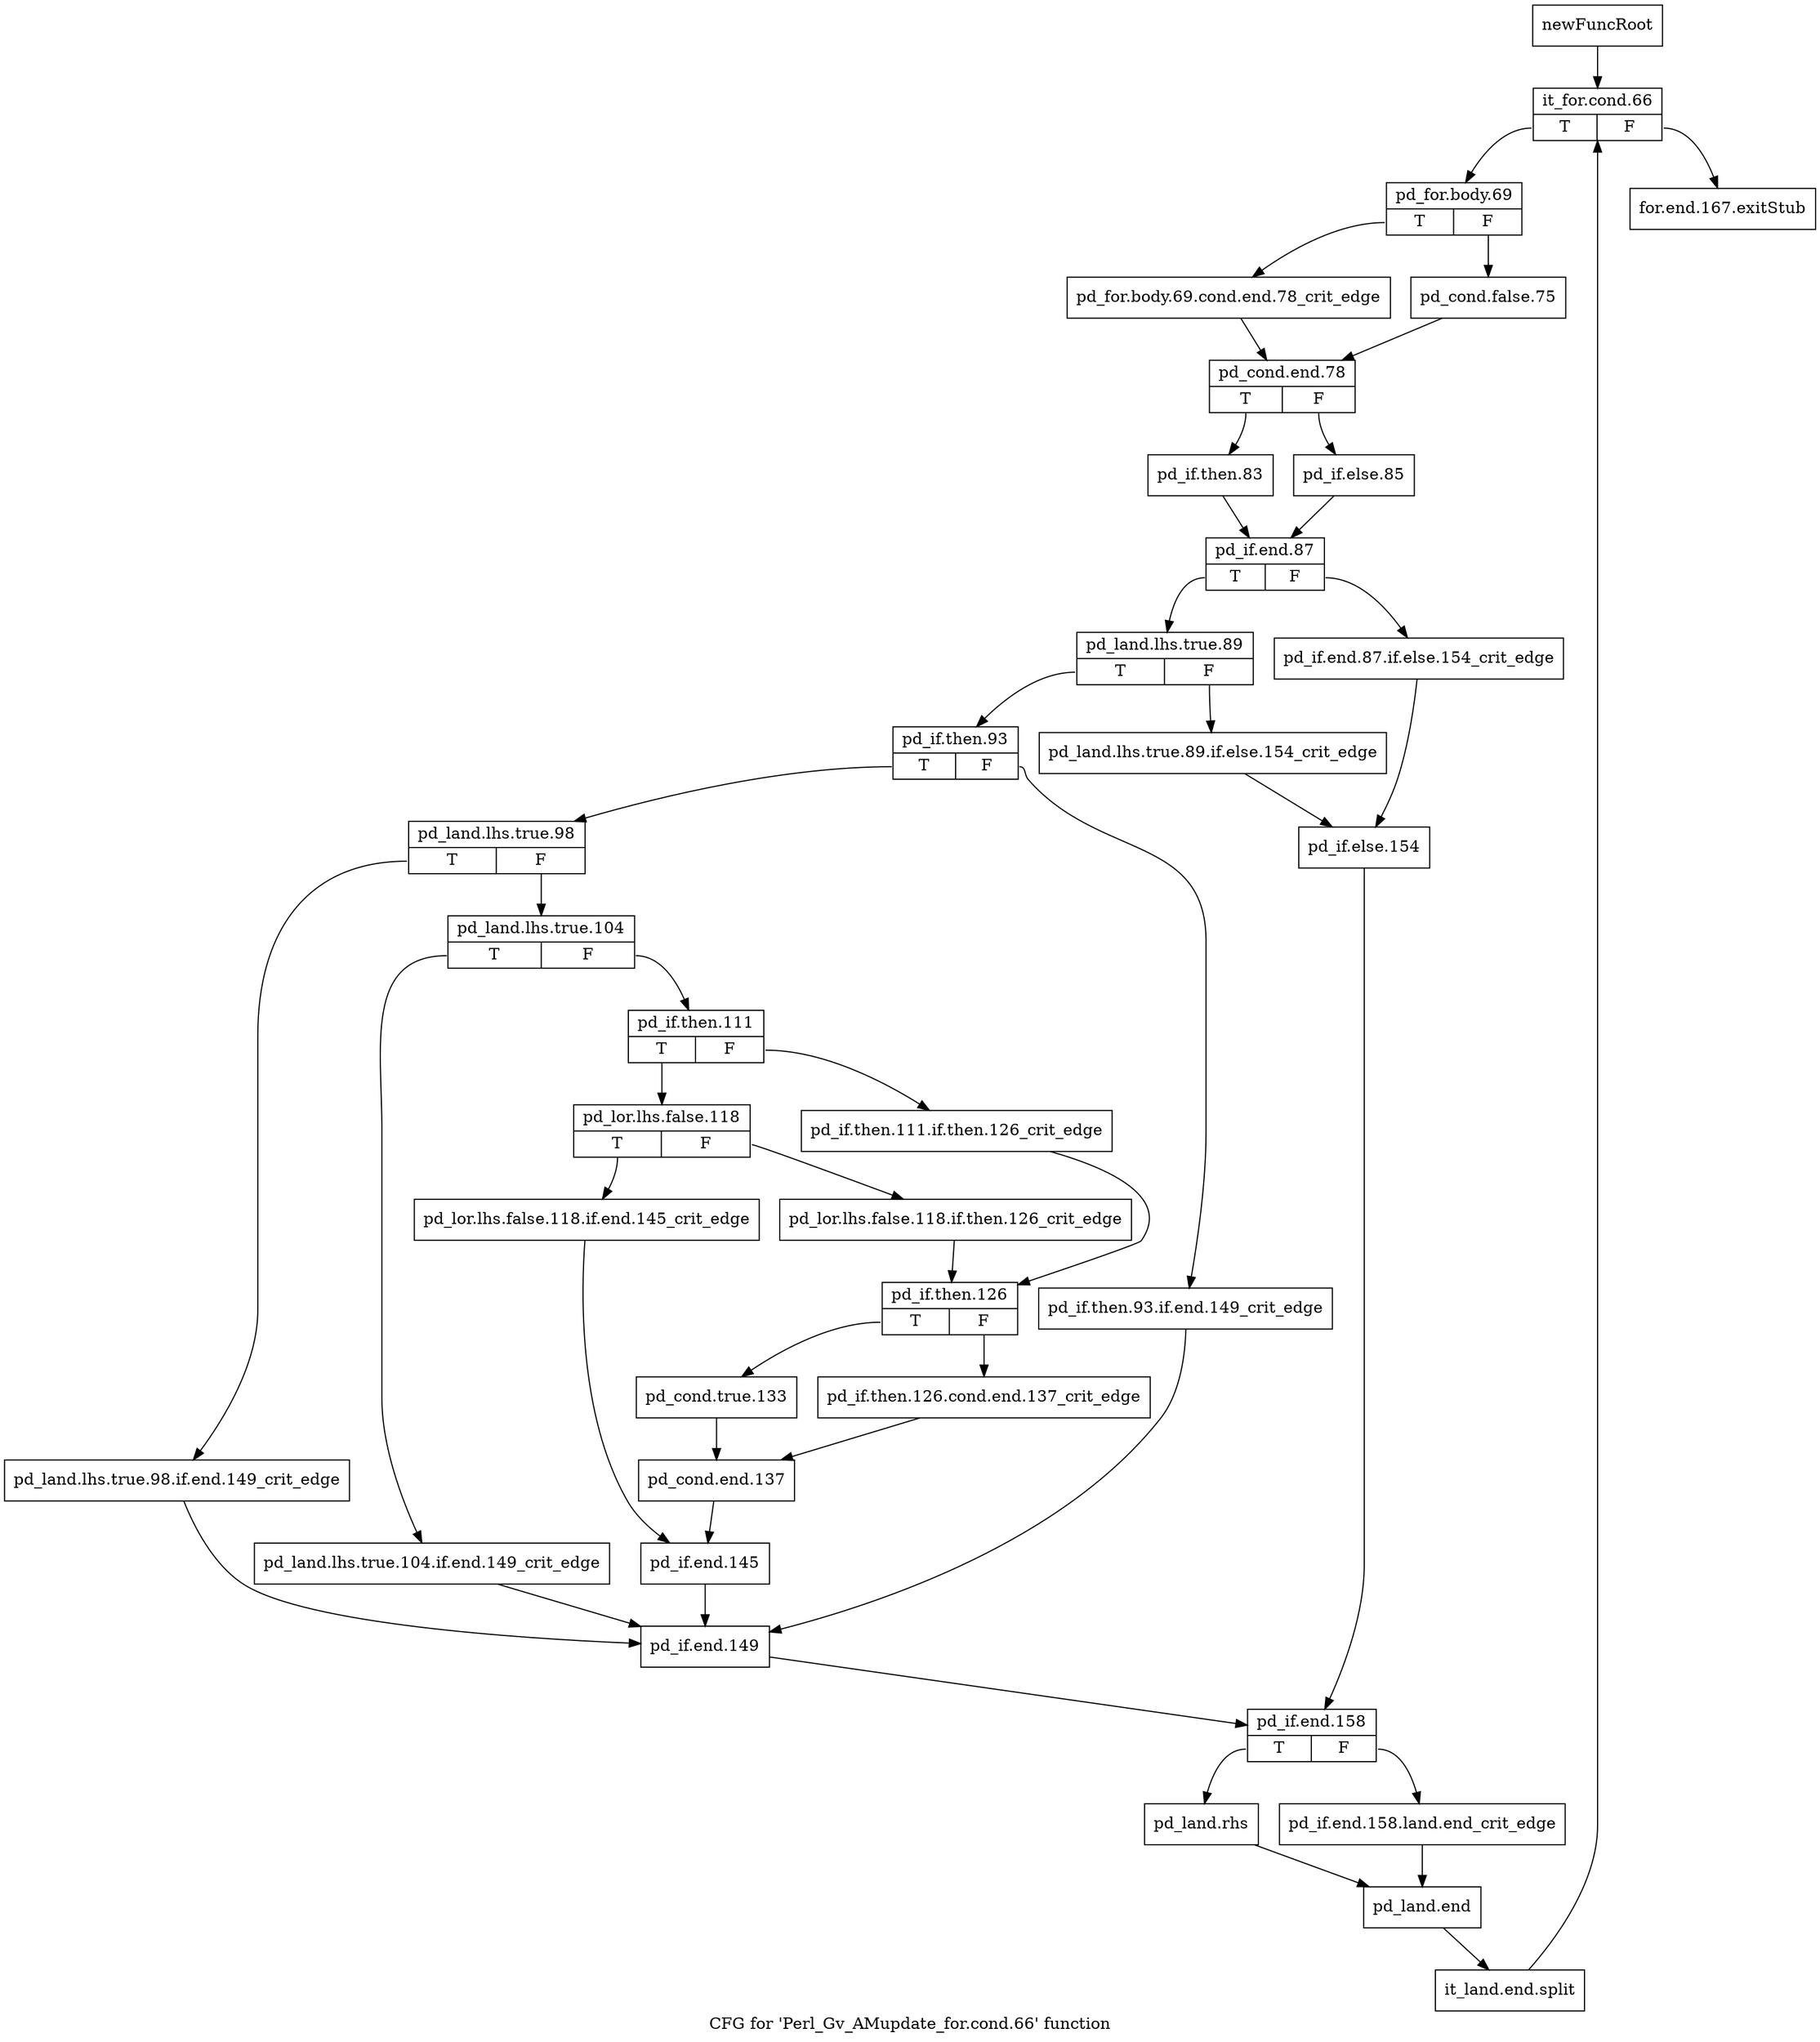 digraph "CFG for 'Perl_Gv_AMupdate_for.cond.66' function" {
	label="CFG for 'Perl_Gv_AMupdate_for.cond.66' function";

	Node0x4b7a380 [shape=record,label="{newFuncRoot}"];
	Node0x4b7a380 -> Node0x4b7a420;
	Node0x4b7a3d0 [shape=record,label="{for.end.167.exitStub}"];
	Node0x4b7a420 [shape=record,label="{it_for.cond.66|{<s0>T|<s1>F}}"];
	Node0x4b7a420:s0 -> Node0x4b7a470;
	Node0x4b7a420:s1 -> Node0x4b7a3d0;
	Node0x4b7a470 [shape=record,label="{pd_for.body.69|{<s0>T|<s1>F}}"];
	Node0x4b7a470:s0 -> Node0x4b7a510;
	Node0x4b7a470:s1 -> Node0x4b7a4c0;
	Node0x4b7a4c0 [shape=record,label="{pd_cond.false.75}"];
	Node0x4b7a4c0 -> Node0x4b7a560;
	Node0x4b7a510 [shape=record,label="{pd_for.body.69.cond.end.78_crit_edge}"];
	Node0x4b7a510 -> Node0x4b7a560;
	Node0x4b7a560 [shape=record,label="{pd_cond.end.78|{<s0>T|<s1>F}}"];
	Node0x4b7a560:s0 -> Node0x4b7a600;
	Node0x4b7a560:s1 -> Node0x4b7a5b0;
	Node0x4b7a5b0 [shape=record,label="{pd_if.else.85}"];
	Node0x4b7a5b0 -> Node0x4b7a650;
	Node0x4b7a600 [shape=record,label="{pd_if.then.83}"];
	Node0x4b7a600 -> Node0x4b7a650;
	Node0x4b7a650 [shape=record,label="{pd_if.end.87|{<s0>T|<s1>F}}"];
	Node0x4b7a650:s0 -> Node0x4b7a6f0;
	Node0x4b7a650:s1 -> Node0x4b7a6a0;
	Node0x4b7a6a0 [shape=record,label="{pd_if.end.87.if.else.154_crit_edge}"];
	Node0x4b7a6a0 -> Node0x4b7a790;
	Node0x4b7a6f0 [shape=record,label="{pd_land.lhs.true.89|{<s0>T|<s1>F}}"];
	Node0x4b7a6f0:s0 -> Node0x4b7a7e0;
	Node0x4b7a6f0:s1 -> Node0x4b7a740;
	Node0x4b7a740 [shape=record,label="{pd_land.lhs.true.89.if.else.154_crit_edge}"];
	Node0x4b7a740 -> Node0x4b7a790;
	Node0x4b7a790 [shape=record,label="{pd_if.else.154}"];
	Node0x4b7a790 -> Node0x4b7ad30;
	Node0x4b7a7e0 [shape=record,label="{pd_if.then.93|{<s0>T|<s1>F}}"];
	Node0x4b7a7e0:s0 -> Node0x4b7a880;
	Node0x4b7a7e0:s1 -> Node0x4b7a830;
	Node0x4b7a830 [shape=record,label="{pd_if.then.93.if.end.149_crit_edge}"];
	Node0x4b7a830 -> Node0x4b7ace0;
	Node0x4b7a880 [shape=record,label="{pd_land.lhs.true.98|{<s0>T|<s1>F}}"];
	Node0x4b7a880:s0 -> Node0x4b7ac90;
	Node0x4b7a880:s1 -> Node0x4b7a8d0;
	Node0x4b7a8d0 [shape=record,label="{pd_land.lhs.true.104|{<s0>T|<s1>F}}"];
	Node0x4b7a8d0:s0 -> Node0x4b7ac40;
	Node0x4b7a8d0:s1 -> Node0x4b7a920;
	Node0x4b7a920 [shape=record,label="{pd_if.then.111|{<s0>T|<s1>F}}"];
	Node0x4b7a920:s0 -> Node0x4b7a9c0;
	Node0x4b7a920:s1 -> Node0x4b7a970;
	Node0x4b7a970 [shape=record,label="{pd_if.then.111.if.then.126_crit_edge}"];
	Node0x4b7a970 -> Node0x4b7aa60;
	Node0x4b7a9c0 [shape=record,label="{pd_lor.lhs.false.118|{<s0>T|<s1>F}}"];
	Node0x4b7a9c0:s0 -> Node0x4b7aba0;
	Node0x4b7a9c0:s1 -> Node0x4b7aa10;
	Node0x4b7aa10 [shape=record,label="{pd_lor.lhs.false.118.if.then.126_crit_edge}"];
	Node0x4b7aa10 -> Node0x4b7aa60;
	Node0x4b7aa60 [shape=record,label="{pd_if.then.126|{<s0>T|<s1>F}}"];
	Node0x4b7aa60:s0 -> Node0x4b7ab00;
	Node0x4b7aa60:s1 -> Node0x4b7aab0;
	Node0x4b7aab0 [shape=record,label="{pd_if.then.126.cond.end.137_crit_edge}"];
	Node0x4b7aab0 -> Node0x4b7ab50;
	Node0x4b7ab00 [shape=record,label="{pd_cond.true.133}"];
	Node0x4b7ab00 -> Node0x4b7ab50;
	Node0x4b7ab50 [shape=record,label="{pd_cond.end.137}"];
	Node0x4b7ab50 -> Node0x4b7abf0;
	Node0x4b7aba0 [shape=record,label="{pd_lor.lhs.false.118.if.end.145_crit_edge}"];
	Node0x4b7aba0 -> Node0x4b7abf0;
	Node0x4b7abf0 [shape=record,label="{pd_if.end.145}"];
	Node0x4b7abf0 -> Node0x4b7ace0;
	Node0x4b7ac40 [shape=record,label="{pd_land.lhs.true.104.if.end.149_crit_edge}"];
	Node0x4b7ac40 -> Node0x4b7ace0;
	Node0x4b7ac90 [shape=record,label="{pd_land.lhs.true.98.if.end.149_crit_edge}"];
	Node0x4b7ac90 -> Node0x4b7ace0;
	Node0x4b7ace0 [shape=record,label="{pd_if.end.149}"];
	Node0x4b7ace0 -> Node0x4b7ad30;
	Node0x4b7ad30 [shape=record,label="{pd_if.end.158|{<s0>T|<s1>F}}"];
	Node0x4b7ad30:s0 -> Node0x4b7add0;
	Node0x4b7ad30:s1 -> Node0x4b7ad80;
	Node0x4b7ad80 [shape=record,label="{pd_if.end.158.land.end_crit_edge}"];
	Node0x4b7ad80 -> Node0x4b7ae20;
	Node0x4b7add0 [shape=record,label="{pd_land.rhs}"];
	Node0x4b7add0 -> Node0x4b7ae20;
	Node0x4b7ae20 [shape=record,label="{pd_land.end}"];
	Node0x4b7ae20 -> Node0x6566ee0;
	Node0x6566ee0 [shape=record,label="{it_land.end.split}"];
	Node0x6566ee0 -> Node0x4b7a420;
}
